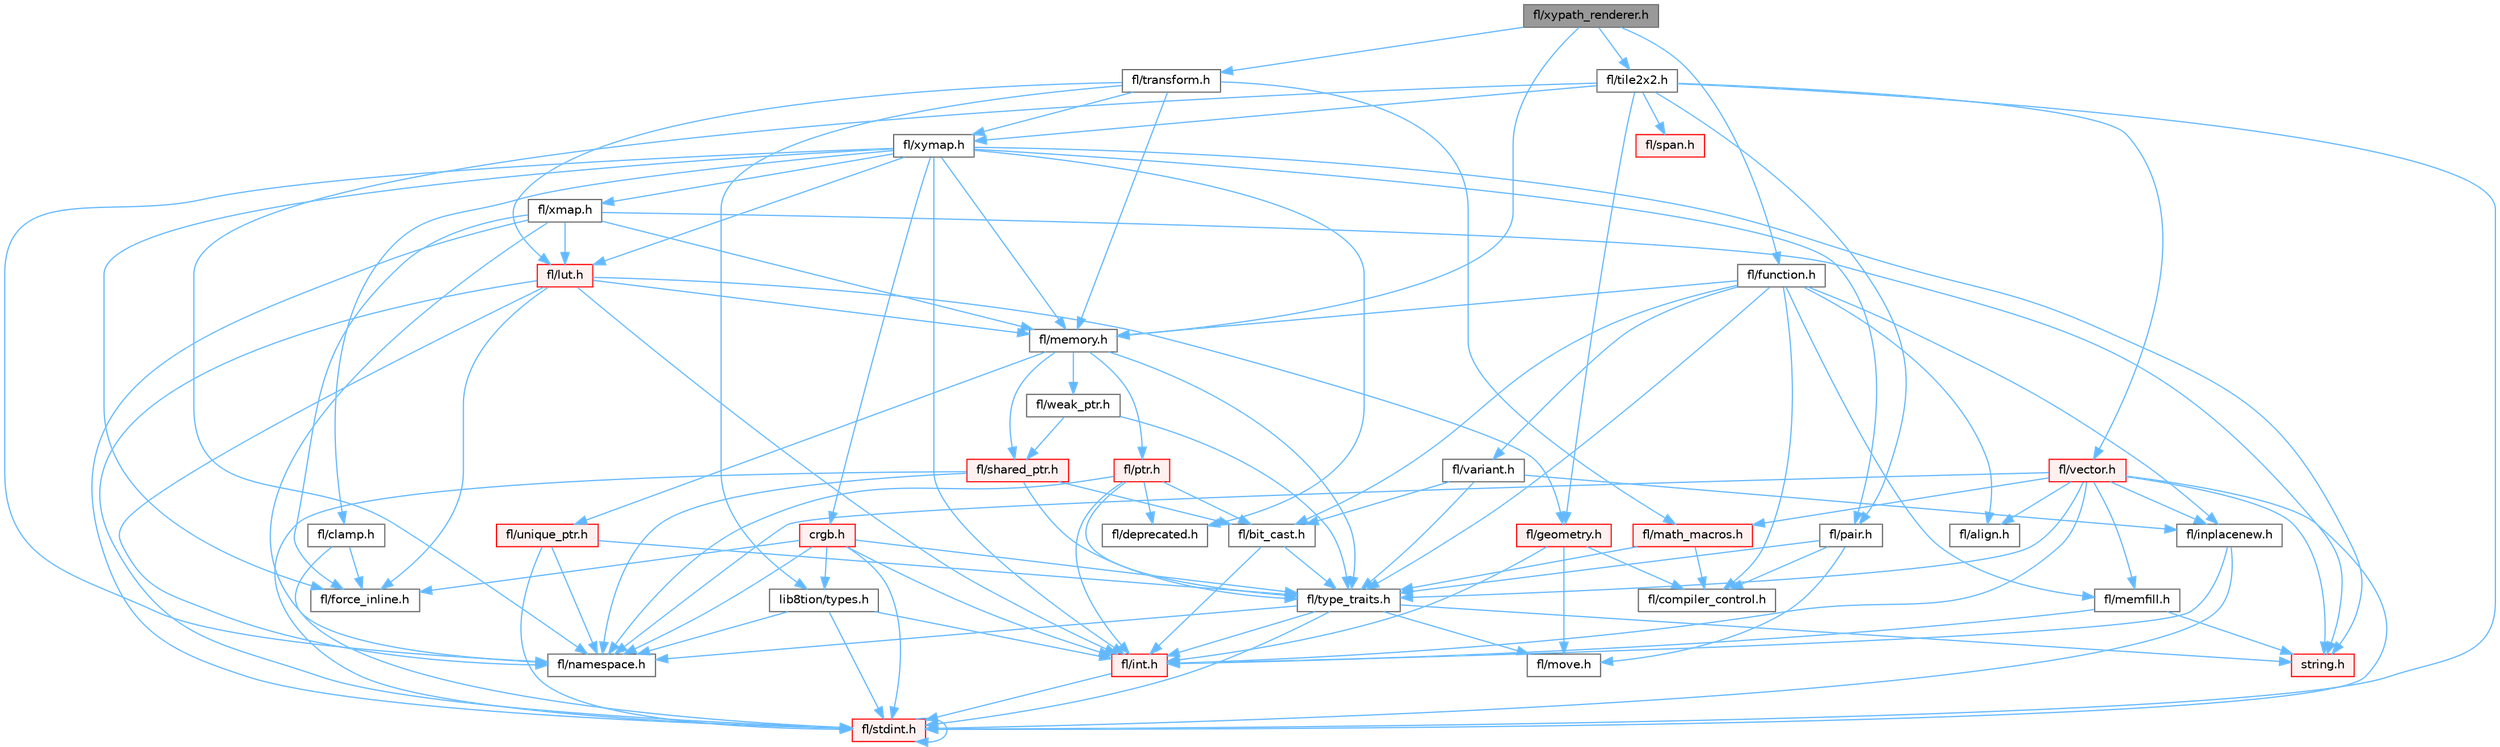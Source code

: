 digraph "fl/xypath_renderer.h"
{
 // INTERACTIVE_SVG=YES
 // LATEX_PDF_SIZE
  bgcolor="transparent";
  edge [fontname=Helvetica,fontsize=10,labelfontname=Helvetica,labelfontsize=10];
  node [fontname=Helvetica,fontsize=10,shape=box,height=0.2,width=0.4];
  Node1 [id="Node000001",label="fl/xypath_renderer.h",height=0.2,width=0.4,color="gray40", fillcolor="grey60", style="filled", fontcolor="black",tooltip=" "];
  Node1 -> Node2 [id="edge1_Node000001_Node000002",color="steelblue1",style="solid",tooltip=" "];
  Node2 [id="Node000002",label="fl/function.h",height=0.2,width=0.4,color="grey40", fillcolor="white", style="filled",URL="$dd/d67/function_8h.html",tooltip=" "];
  Node2 -> Node3 [id="edge2_Node000002_Node000003",color="steelblue1",style="solid",tooltip=" "];
  Node3 [id="Node000003",label="fl/memory.h",height=0.2,width=0.4,color="grey40", fillcolor="white", style="filled",URL="$dc/d18/memory_8h.html",tooltip=" "];
  Node3 -> Node4 [id="edge3_Node000003_Node000004",color="steelblue1",style="solid",tooltip=" "];
  Node4 [id="Node000004",label="fl/ptr.h",height=0.2,width=0.4,color="red", fillcolor="#FFF0F0", style="filled",URL="$dd/d98/ptr_8h.html",tooltip=" "];
  Node4 -> Node5 [id="edge4_Node000004_Node000005",color="steelblue1",style="solid",tooltip=" "];
  Node5 [id="Node000005",label="fl/namespace.h",height=0.2,width=0.4,color="grey40", fillcolor="white", style="filled",URL="$df/d2a/namespace_8h.html",tooltip="Implements the FastLED namespace macros."];
  Node4 -> Node8 [id="edge5_Node000004_Node000008",color="steelblue1",style="solid",tooltip=" "];
  Node8 [id="Node000008",label="fl/type_traits.h",height=0.2,width=0.4,color="grey40", fillcolor="white", style="filled",URL="$df/d63/type__traits_8h.html",tooltip=" "];
  Node8 -> Node9 [id="edge6_Node000008_Node000009",color="steelblue1",style="solid",tooltip=" "];
  Node9 [id="Node000009",label="string.h",height=0.2,width=0.4,color="red", fillcolor="#FFF0F0", style="filled",URL="$da/d66/string_8h.html",tooltip=" "];
  Node8 -> Node12 [id="edge7_Node000008_Node000012",color="steelblue1",style="solid",tooltip=" "];
  Node12 [id="Node000012",label="fl/stdint.h",height=0.2,width=0.4,color="red", fillcolor="#FFF0F0", style="filled",URL="$df/dd8/stdint_8h.html",tooltip=" "];
  Node12 -> Node12 [id="edge8_Node000012_Node000012",color="steelblue1",style="solid",tooltip=" "];
  Node8 -> Node5 [id="edge9_Node000008_Node000005",color="steelblue1",style="solid",tooltip=" "];
  Node8 -> Node23 [id="edge10_Node000008_Node000023",color="steelblue1",style="solid",tooltip=" "];
  Node23 [id="Node000023",label="fl/move.h",height=0.2,width=0.4,color="grey40", fillcolor="white", style="filled",URL="$d9/d83/move_8h.html",tooltip=" "];
  Node8 -> Node11 [id="edge11_Node000008_Node000011",color="steelblue1",style="solid",tooltip=" "];
  Node11 [id="Node000011",label="fl/int.h",height=0.2,width=0.4,color="red", fillcolor="#FFF0F0", style="filled",URL="$d3/d7e/int_8h.html",tooltip=" "];
  Node11 -> Node12 [id="edge12_Node000011_Node000012",color="steelblue1",style="solid",tooltip=" "];
  Node4 -> Node27 [id="edge13_Node000004_Node000027",color="steelblue1",style="solid",tooltip=" "];
  Node27 [id="Node000027",label="fl/bit_cast.h",height=0.2,width=0.4,color="grey40", fillcolor="white", style="filled",URL="$df/d72/bit__cast_8h.html",tooltip=" "];
  Node27 -> Node8 [id="edge14_Node000027_Node000008",color="steelblue1",style="solid",tooltip=" "];
  Node27 -> Node11 [id="edge15_Node000027_Node000011",color="steelblue1",style="solid",tooltip=" "];
  Node4 -> Node11 [id="edge16_Node000004_Node000011",color="steelblue1",style="solid",tooltip=" "];
  Node4 -> Node45 [id="edge17_Node000004_Node000045",color="steelblue1",style="solid",tooltip=" "];
  Node45 [id="Node000045",label="fl/deprecated.h",height=0.2,width=0.4,color="grey40", fillcolor="white", style="filled",URL="$d4/dce/deprecated_8h.html",tooltip=" "];
  Node3 -> Node48 [id="edge18_Node000003_Node000048",color="steelblue1",style="solid",tooltip=" "];
  Node48 [id="Node000048",label="fl/shared_ptr.h",height=0.2,width=0.4,color="red", fillcolor="#FFF0F0", style="filled",URL="$df/d6a/shared__ptr_8h.html",tooltip=" "];
  Node48 -> Node5 [id="edge19_Node000048_Node000005",color="steelblue1",style="solid",tooltip=" "];
  Node48 -> Node8 [id="edge20_Node000048_Node000008",color="steelblue1",style="solid",tooltip=" "];
  Node48 -> Node12 [id="edge21_Node000048_Node000012",color="steelblue1",style="solid",tooltip=" "];
  Node48 -> Node27 [id="edge22_Node000048_Node000027",color="steelblue1",style="solid",tooltip=" "];
  Node3 -> Node51 [id="edge23_Node000003_Node000051",color="steelblue1",style="solid",tooltip=" "];
  Node51 [id="Node000051",label="fl/weak_ptr.h",height=0.2,width=0.4,color="grey40", fillcolor="white", style="filled",URL="$dc/db4/weak__ptr_8h.html",tooltip=" "];
  Node51 -> Node48 [id="edge24_Node000051_Node000048",color="steelblue1",style="solid",tooltip=" "];
  Node51 -> Node8 [id="edge25_Node000051_Node000008",color="steelblue1",style="solid",tooltip=" "];
  Node3 -> Node7 [id="edge26_Node000003_Node000007",color="steelblue1",style="solid",tooltip=" "];
  Node7 [id="Node000007",label="fl/unique_ptr.h",height=0.2,width=0.4,color="red", fillcolor="#FFF0F0", style="filled",URL="$da/d4b/unique__ptr_8h.html",tooltip=" "];
  Node7 -> Node5 [id="edge27_Node000007_Node000005",color="steelblue1",style="solid",tooltip=" "];
  Node7 -> Node8 [id="edge28_Node000007_Node000008",color="steelblue1",style="solid",tooltip=" "];
  Node7 -> Node12 [id="edge29_Node000007_Node000012",color="steelblue1",style="solid",tooltip=" "];
  Node3 -> Node8 [id="edge30_Node000003_Node000008",color="steelblue1",style="solid",tooltip=" "];
  Node2 -> Node8 [id="edge31_Node000002_Node000008",color="steelblue1",style="solid",tooltip=" "];
  Node2 -> Node22 [id="edge32_Node000002_Node000022",color="steelblue1",style="solid",tooltip=" "];
  Node22 [id="Node000022",label="fl/compiler_control.h",height=0.2,width=0.4,color="grey40", fillcolor="white", style="filled",URL="$d4/d54/compiler__control_8h.html",tooltip=" "];
  Node2 -> Node25 [id="edge33_Node000002_Node000025",color="steelblue1",style="solid",tooltip=" "];
  Node25 [id="Node000025",label="fl/variant.h",height=0.2,width=0.4,color="grey40", fillcolor="white", style="filled",URL="$d6/d10/variant_8h.html",tooltip=" "];
  Node25 -> Node26 [id="edge34_Node000025_Node000026",color="steelblue1",style="solid",tooltip=" "];
  Node26 [id="Node000026",label="fl/inplacenew.h",height=0.2,width=0.4,color="grey40", fillcolor="white", style="filled",URL="$db/d36/inplacenew_8h.html",tooltip=" "];
  Node26 -> Node12 [id="edge35_Node000026_Node000012",color="steelblue1",style="solid",tooltip=" "];
  Node26 -> Node11 [id="edge36_Node000026_Node000011",color="steelblue1",style="solid",tooltip=" "];
  Node25 -> Node8 [id="edge37_Node000025_Node000008",color="steelblue1",style="solid",tooltip=" "];
  Node25 -> Node27 [id="edge38_Node000025_Node000027",color="steelblue1",style="solid",tooltip=" "];
  Node2 -> Node34 [id="edge39_Node000002_Node000034",color="steelblue1",style="solid",tooltip=" "];
  Node34 [id="Node000034",label="fl/memfill.h",height=0.2,width=0.4,color="grey40", fillcolor="white", style="filled",URL="$d0/dda/memfill_8h.html",tooltip=" "];
  Node34 -> Node9 [id="edge40_Node000034_Node000009",color="steelblue1",style="solid",tooltip=" "];
  Node34 -> Node11 [id="edge41_Node000034_Node000011",color="steelblue1",style="solid",tooltip=" "];
  Node2 -> Node26 [id="edge42_Node000002_Node000026",color="steelblue1",style="solid",tooltip=" "];
  Node2 -> Node27 [id="edge43_Node000002_Node000027",color="steelblue1",style="solid",tooltip=" "];
  Node2 -> Node40 [id="edge44_Node000002_Node000040",color="steelblue1",style="solid",tooltip=" "];
  Node40 [id="Node000040",label="fl/align.h",height=0.2,width=0.4,color="grey40", fillcolor="white", style="filled",URL="$d1/ddf/align_8h.html",tooltip=" "];
  Node1 -> Node3 [id="edge45_Node000001_Node000003",color="steelblue1",style="solid",tooltip=" "];
  Node1 -> Node52 [id="edge46_Node000001_Node000052",color="steelblue1",style="solid",tooltip=" "];
  Node52 [id="Node000052",label="fl/tile2x2.h",height=0.2,width=0.4,color="grey40", fillcolor="white", style="filled",URL="$d2/db4/tile2x2_8h.html",tooltip=" "];
  Node52 -> Node12 [id="edge47_Node000052_Node000012",color="steelblue1",style="solid",tooltip=" "];
  Node52 -> Node15 [id="edge48_Node000052_Node000015",color="steelblue1",style="solid",tooltip=" "];
  Node15 [id="Node000015",label="fl/geometry.h",height=0.2,width=0.4,color="red", fillcolor="#FFF0F0", style="filled",URL="$d4/d67/geometry_8h.html",tooltip=" "];
  Node15 -> Node11 [id="edge49_Node000015_Node000011",color="steelblue1",style="solid",tooltip=" "];
  Node15 -> Node22 [id="edge50_Node000015_Node000022",color="steelblue1",style="solid",tooltip=" "];
  Node15 -> Node23 [id="edge51_Node000015_Node000023",color="steelblue1",style="solid",tooltip=" "];
  Node52 -> Node5 [id="edge52_Node000052_Node000005",color="steelblue1",style="solid",tooltip=" "];
  Node52 -> Node53 [id="edge53_Node000052_Node000053",color="steelblue1",style="solid",tooltip=" "];
  Node53 [id="Node000053",label="fl/pair.h",height=0.2,width=0.4,color="grey40", fillcolor="white", style="filled",URL="$d3/d41/pair_8h.html",tooltip=" "];
  Node53 -> Node23 [id="edge54_Node000053_Node000023",color="steelblue1",style="solid",tooltip=" "];
  Node53 -> Node22 [id="edge55_Node000053_Node000022",color="steelblue1",style="solid",tooltip=" "];
  Node53 -> Node8 [id="edge56_Node000053_Node000008",color="steelblue1",style="solid",tooltip=" "];
  Node52 -> Node41 [id="edge57_Node000052_Node000041",color="steelblue1",style="solid",tooltip=" "];
  Node41 [id="Node000041",label="fl/span.h",height=0.2,width=0.4,color="red", fillcolor="#FFF0F0", style="filled",URL="$d4/d7a/span_8h.html",tooltip=" "];
  Node52 -> Node54 [id="edge58_Node000052_Node000054",color="steelblue1",style="solid",tooltip=" "];
  Node54 [id="Node000054",label="fl/xymap.h",height=0.2,width=0.4,color="grey40", fillcolor="white", style="filled",URL="$da/d61/xymap_8h.html",tooltip=" "];
  Node54 -> Node11 [id="edge59_Node000054_Node000011",color="steelblue1",style="solid",tooltip=" "];
  Node54 -> Node5 [id="edge60_Node000054_Node000005",color="steelblue1",style="solid",tooltip=" "];
  Node54 -> Node19 [id="edge61_Node000054_Node000019",color="steelblue1",style="solid",tooltip=" "];
  Node19 [id="Node000019",label="fl/force_inline.h",height=0.2,width=0.4,color="grey40", fillcolor="white", style="filled",URL="$d4/d64/force__inline_8h.html",tooltip=" "];
  Node54 -> Node53 [id="edge62_Node000054_Node000053",color="steelblue1",style="solid",tooltip=" "];
  Node54 -> Node9 [id="edge63_Node000054_Node000009",color="steelblue1",style="solid",tooltip=" "];
  Node54 -> Node55 [id="edge64_Node000054_Node000055",color="steelblue1",style="solid",tooltip=" "];
  Node55 [id="Node000055",label="crgb.h",height=0.2,width=0.4,color="red", fillcolor="#FFF0F0", style="filled",URL="$db/dd1/crgb_8h.html",tooltip="Defines the red, green, and blue (RGB) pixel struct."];
  Node55 -> Node12 [id="edge65_Node000055_Node000012",color="steelblue1",style="solid",tooltip=" "];
  Node55 -> Node11 [id="edge66_Node000055_Node000011",color="steelblue1",style="solid",tooltip=" "];
  Node55 -> Node5 [id="edge67_Node000055_Node000005",color="steelblue1",style="solid",tooltip=" "];
  Node55 -> Node59 [id="edge68_Node000055_Node000059",color="steelblue1",style="solid",tooltip=" "];
  Node59 [id="Node000059",label="lib8tion/types.h",height=0.2,width=0.4,color="grey40", fillcolor="white", style="filled",URL="$d9/ddf/lib8tion_2types_8h.html",tooltip="Defines fractional types used for lib8tion functions."];
  Node59 -> Node12 [id="edge69_Node000059_Node000012",color="steelblue1",style="solid",tooltip=" "];
  Node59 -> Node11 [id="edge70_Node000059_Node000011",color="steelblue1",style="solid",tooltip=" "];
  Node59 -> Node5 [id="edge71_Node000059_Node000005",color="steelblue1",style="solid",tooltip=" "];
  Node55 -> Node19 [id="edge72_Node000055_Node000019",color="steelblue1",style="solid",tooltip=" "];
  Node55 -> Node8 [id="edge73_Node000055_Node000008",color="steelblue1",style="solid",tooltip=" "];
  Node54 -> Node18 [id="edge74_Node000054_Node000018",color="steelblue1",style="solid",tooltip=" "];
  Node18 [id="Node000018",label="fl/clamp.h",height=0.2,width=0.4,color="grey40", fillcolor="white", style="filled",URL="$d6/dd3/clamp_8h.html",tooltip=" "];
  Node18 -> Node12 [id="edge75_Node000018_Node000012",color="steelblue1",style="solid",tooltip=" "];
  Node18 -> Node19 [id="edge76_Node000018_Node000019",color="steelblue1",style="solid",tooltip=" "];
  Node54 -> Node63 [id="edge77_Node000054_Node000063",color="steelblue1",style="solid",tooltip=" "];
  Node63 [id="Node000063",label="fl/lut.h",height=0.2,width=0.4,color="red", fillcolor="#FFF0F0", style="filled",URL="$db/d54/lut_8h.html",tooltip=" "];
  Node63 -> Node19 [id="edge78_Node000063_Node000019",color="steelblue1",style="solid",tooltip=" "];
  Node63 -> Node3 [id="edge79_Node000063_Node000003",color="steelblue1",style="solid",tooltip=" "];
  Node63 -> Node12 [id="edge80_Node000063_Node000012",color="steelblue1",style="solid",tooltip=" "];
  Node63 -> Node11 [id="edge81_Node000063_Node000011",color="steelblue1",style="solid",tooltip=" "];
  Node63 -> Node15 [id="edge82_Node000063_Node000015",color="steelblue1",style="solid",tooltip=" "];
  Node63 -> Node5 [id="edge83_Node000063_Node000005",color="steelblue1",style="solid",tooltip=" "];
  Node54 -> Node3 [id="edge84_Node000054_Node000003",color="steelblue1",style="solid",tooltip=" "];
  Node54 -> Node45 [id="edge85_Node000054_Node000045",color="steelblue1",style="solid",tooltip=" "];
  Node54 -> Node64 [id="edge86_Node000054_Node000064",color="steelblue1",style="solid",tooltip=" "];
  Node64 [id="Node000064",label="fl/xmap.h",height=0.2,width=0.4,color="grey40", fillcolor="white", style="filled",URL="$dd/dcc/xmap_8h.html",tooltip=" "];
  Node64 -> Node12 [id="edge87_Node000064_Node000012",color="steelblue1",style="solid",tooltip=" "];
  Node64 -> Node9 [id="edge88_Node000064_Node000009",color="steelblue1",style="solid",tooltip=" "];
  Node64 -> Node19 [id="edge89_Node000064_Node000019",color="steelblue1",style="solid",tooltip=" "];
  Node64 -> Node63 [id="edge90_Node000064_Node000063",color="steelblue1",style="solid",tooltip=" "];
  Node64 -> Node3 [id="edge91_Node000064_Node000003",color="steelblue1",style="solid",tooltip=" "];
  Node64 -> Node5 [id="edge92_Node000064_Node000005",color="steelblue1",style="solid",tooltip=" "];
  Node52 -> Node28 [id="edge93_Node000052_Node000028",color="steelblue1",style="solid",tooltip=" "];
  Node28 [id="Node000028",label="fl/vector.h",height=0.2,width=0.4,color="red", fillcolor="#FFF0F0", style="filled",URL="$d6/d68/vector_8h.html",tooltip=" "];
  Node28 -> Node12 [id="edge94_Node000028_Node000012",color="steelblue1",style="solid",tooltip=" "];
  Node28 -> Node11 [id="edge95_Node000028_Node000011",color="steelblue1",style="solid",tooltip=" "];
  Node28 -> Node9 [id="edge96_Node000028_Node000009",color="steelblue1",style="solid",tooltip=" "];
  Node28 -> Node21 [id="edge97_Node000028_Node000021",color="steelblue1",style="solid",tooltip=" "];
  Node21 [id="Node000021",label="fl/math_macros.h",height=0.2,width=0.4,color="red", fillcolor="#FFF0F0", style="filled",URL="$d8/db8/math__macros_8h.html",tooltip=" "];
  Node21 -> Node22 [id="edge98_Node000021_Node000022",color="steelblue1",style="solid",tooltip=" "];
  Node21 -> Node8 [id="edge99_Node000021_Node000008",color="steelblue1",style="solid",tooltip=" "];
  Node28 -> Node34 [id="edge100_Node000028_Node000034",color="steelblue1",style="solid",tooltip=" "];
  Node28 -> Node5 [id="edge101_Node000028_Node000005",color="steelblue1",style="solid",tooltip=" "];
  Node28 -> Node8 [id="edge102_Node000028_Node000008",color="steelblue1",style="solid",tooltip=" "];
  Node28 -> Node26 [id="edge103_Node000028_Node000026",color="steelblue1",style="solid",tooltip=" "];
  Node28 -> Node40 [id="edge104_Node000028_Node000040",color="steelblue1",style="solid",tooltip=" "];
  Node1 -> Node65 [id="edge105_Node000001_Node000065",color="steelblue1",style="solid",tooltip=" "];
  Node65 [id="Node000065",label="fl/transform.h",height=0.2,width=0.4,color="grey40", fillcolor="white", style="filled",URL="$d2/d80/transform_8h.html",tooltip=" "];
  Node65 -> Node63 [id="edge106_Node000065_Node000063",color="steelblue1",style="solid",tooltip=" "];
  Node65 -> Node21 [id="edge107_Node000065_Node000021",color="steelblue1",style="solid",tooltip=" "];
  Node65 -> Node3 [id="edge108_Node000065_Node000003",color="steelblue1",style="solid",tooltip=" "];
  Node65 -> Node54 [id="edge109_Node000065_Node000054",color="steelblue1",style="solid",tooltip=" "];
  Node65 -> Node59 [id="edge110_Node000065_Node000059",color="steelblue1",style="solid",tooltip=" "];
}
